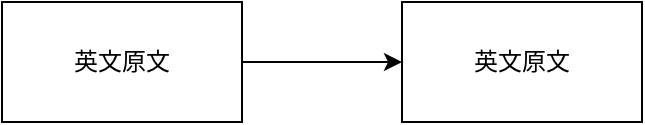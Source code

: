 <mxfile version="15.9.4" type="github">
  <diagram id="VEihRN0Kl4J5QdrPjCK7" name="Page-1">
    <mxGraphModel dx="706" dy="620" grid="1" gridSize="10" guides="1" tooltips="1" connect="1" arrows="1" fold="1" page="1" pageScale="1" pageWidth="827" pageHeight="1169" math="0" shadow="0">
      <root>
        <mxCell id="0" />
        <mxCell id="1" parent="0" />
        <mxCell id="tw_pnomX8UwEmwfn65Li-3" value="" style="edgeStyle=orthogonalEdgeStyle;rounded=0;orthogonalLoop=1;jettySize=auto;html=1;" edge="1" parent="1" source="tw_pnomX8UwEmwfn65Li-1" target="tw_pnomX8UwEmwfn65Li-2">
          <mxGeometry relative="1" as="geometry" />
        </mxCell>
        <mxCell id="tw_pnomX8UwEmwfn65Li-1" value="英文原文" style="rounded=0;whiteSpace=wrap;html=1;" vertex="1" parent="1">
          <mxGeometry x="30" y="220" width="120" height="60" as="geometry" />
        </mxCell>
        <mxCell id="tw_pnomX8UwEmwfn65Li-2" value="英文原文" style="rounded=0;whiteSpace=wrap;html=1;" vertex="1" parent="1">
          <mxGeometry x="230" y="220" width="120" height="60" as="geometry" />
        </mxCell>
      </root>
    </mxGraphModel>
  </diagram>
</mxfile>
